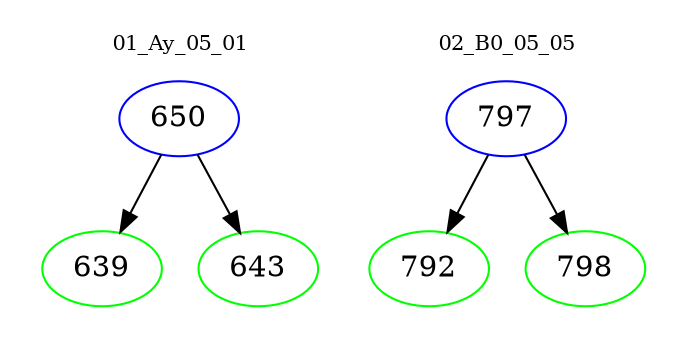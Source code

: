 digraph{
subgraph cluster_0 {
color = white
label = "01_Ay_05_01";
fontsize=10;
T0_650 [label="650", color="blue"]
T0_650 -> T0_639 [color="black"]
T0_639 [label="639", color="green"]
T0_650 -> T0_643 [color="black"]
T0_643 [label="643", color="green"]
}
subgraph cluster_1 {
color = white
label = "02_B0_05_05";
fontsize=10;
T1_797 [label="797", color="blue"]
T1_797 -> T1_792 [color="black"]
T1_792 [label="792", color="green"]
T1_797 -> T1_798 [color="black"]
T1_798 [label="798", color="green"]
}
}
